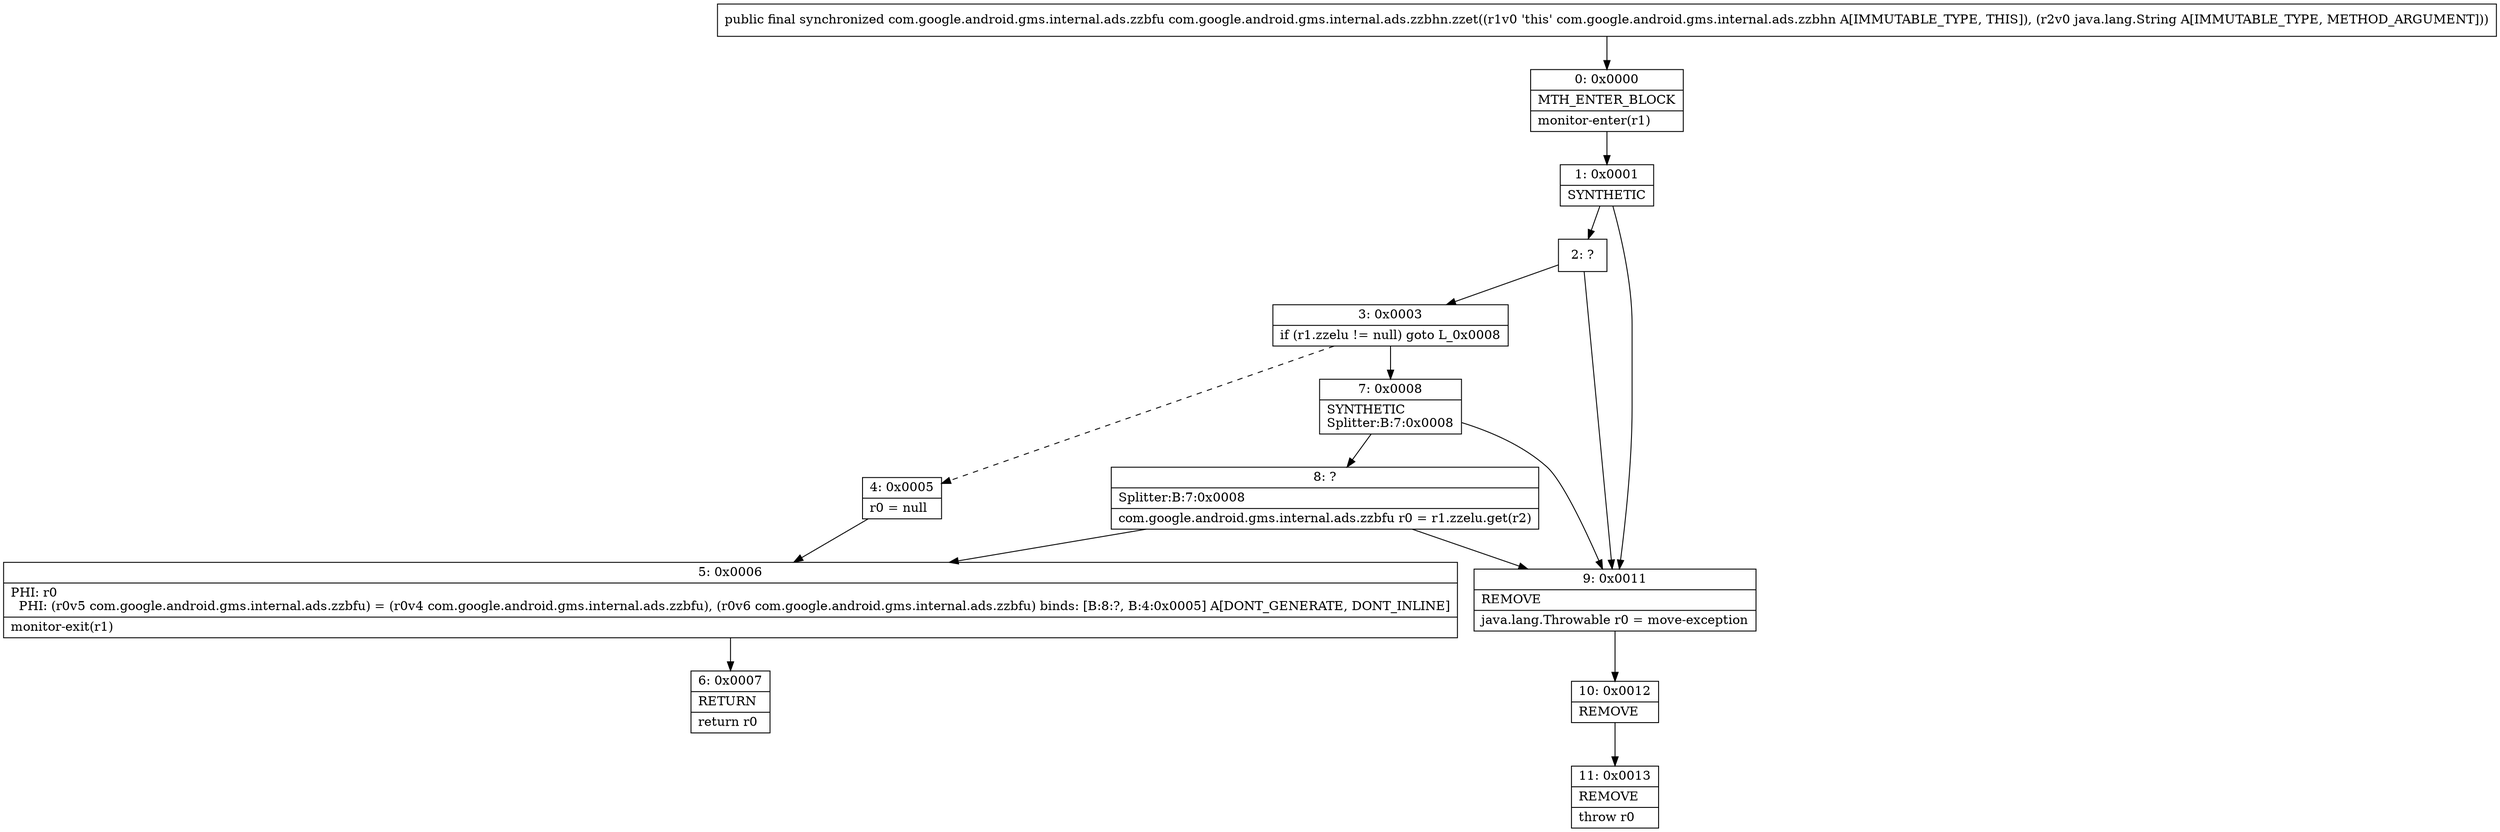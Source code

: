 digraph "CFG forcom.google.android.gms.internal.ads.zzbhn.zzet(Ljava\/lang\/String;)Lcom\/google\/android\/gms\/internal\/ads\/zzbfu;" {
Node_0 [shape=record,label="{0\:\ 0x0000|MTH_ENTER_BLOCK\l|monitor\-enter(r1)\l}"];
Node_1 [shape=record,label="{1\:\ 0x0001|SYNTHETIC\l}"];
Node_2 [shape=record,label="{2\:\ ?}"];
Node_3 [shape=record,label="{3\:\ 0x0003|if (r1.zzelu != null) goto L_0x0008\l}"];
Node_4 [shape=record,label="{4\:\ 0x0005|r0 = null\l}"];
Node_5 [shape=record,label="{5\:\ 0x0006|PHI: r0 \l  PHI: (r0v5 com.google.android.gms.internal.ads.zzbfu) = (r0v4 com.google.android.gms.internal.ads.zzbfu), (r0v6 com.google.android.gms.internal.ads.zzbfu) binds: [B:8:?, B:4:0x0005] A[DONT_GENERATE, DONT_INLINE]\l|monitor\-exit(r1)\l}"];
Node_6 [shape=record,label="{6\:\ 0x0007|RETURN\l|return r0\l}"];
Node_7 [shape=record,label="{7\:\ 0x0008|SYNTHETIC\lSplitter:B:7:0x0008\l}"];
Node_8 [shape=record,label="{8\:\ ?|Splitter:B:7:0x0008\l|com.google.android.gms.internal.ads.zzbfu r0 = r1.zzelu.get(r2)\l}"];
Node_9 [shape=record,label="{9\:\ 0x0011|REMOVE\l|java.lang.Throwable r0 = move\-exception\l}"];
Node_10 [shape=record,label="{10\:\ 0x0012|REMOVE\l}"];
Node_11 [shape=record,label="{11\:\ 0x0013|REMOVE\l|throw r0\l}"];
MethodNode[shape=record,label="{public final synchronized com.google.android.gms.internal.ads.zzbfu com.google.android.gms.internal.ads.zzbhn.zzet((r1v0 'this' com.google.android.gms.internal.ads.zzbhn A[IMMUTABLE_TYPE, THIS]), (r2v0 java.lang.String A[IMMUTABLE_TYPE, METHOD_ARGUMENT])) }"];
MethodNode -> Node_0;
Node_0 -> Node_1;
Node_1 -> Node_2;
Node_1 -> Node_9;
Node_2 -> Node_3;
Node_2 -> Node_9;
Node_3 -> Node_4[style=dashed];
Node_3 -> Node_7;
Node_4 -> Node_5;
Node_5 -> Node_6;
Node_7 -> Node_8;
Node_7 -> Node_9;
Node_8 -> Node_9;
Node_8 -> Node_5;
Node_9 -> Node_10;
Node_10 -> Node_11;
}

